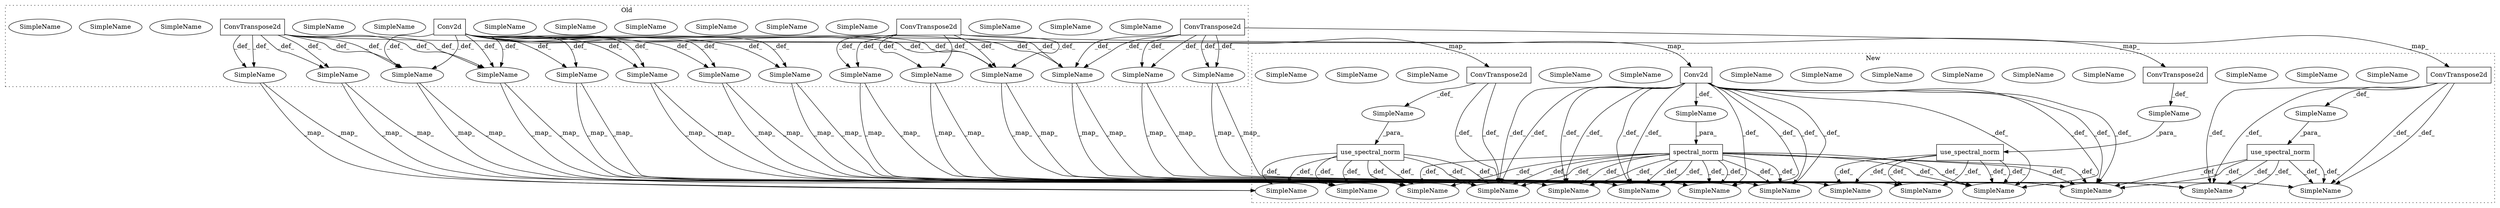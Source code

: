 digraph G {
subgraph cluster0 {
1 [label="ConvTranspose2d" a="32" s="14336,14379" l="16,1" shape="box"];
3 [label="SimpleName" a="42" s="14627" l="5" shape="ellipse"];
6 [label="SimpleName" a="42" s="14627" l="5" shape="ellipse"];
7 [label="SimpleName" a="42" s="14438" l="2" shape="ellipse"];
10 [label="SimpleName" a="42" s="14438" l="2" shape="ellipse"];
11 [label="SimpleName" a="42" s="14320" l="6" shape="ellipse"];
14 [label="SimpleName" a="42" s="14320" l="6" shape="ellipse"];
20 [label="Conv2d" a="32" s="13408,13438" l="7,1" shape="box"];
21 [label="SimpleName" a="42" s="14051" l="5" shape="ellipse"];
24 [label="SimpleName" a="42" s="14051" l="5" shape="ellipse"];
26 [label="SimpleName" a="42" s="14198" l="4" shape="ellipse"];
29 [label="SimpleName" a="42" s="14198" l="4" shape="ellipse"];
30 [label="SimpleName" a="42" s="13968" l="4" shape="ellipse"];
33 [label="SimpleName" a="42" s="13968" l="4" shape="ellipse"];
34 [label="SimpleName" a="42" s="14388" l="4" shape="ellipse"];
37 [label="SimpleName" a="42" s="14388" l="4" shape="ellipse"];
38 [label="SimpleName" a="42" s="14281" l="5" shape="ellipse"];
41 [label="SimpleName" a="42" s="14281" l="5" shape="ellipse"];
42 [label="SimpleName" a="42" s="13390" l="8" shape="ellipse"];
45 [label="SimpleName" a="42" s="13390" l="8" shape="ellipse"];
46 [label="ConvTranspose2d" a="32" s="14150,14189" l="16,1" shape="box"];
48 [label="SimpleName" a="42" s="14239" l="2" shape="ellipse"];
51 [label="SimpleName" a="42" s="14239" l="2" shape="ellipse"];
52 [label="SimpleName" a="42" s="14134" l="6" shape="ellipse"];
55 [label="SimpleName" a="42" s="14134" l="6" shape="ellipse"];
56 [label="ConvTranspose2d" a="32" s="13916,13959" l="16,1" shape="box"];
58 [label="SimpleName" a="42" s="14000" l="2" shape="ellipse"];
61 [label="SimpleName" a="42" s="14000" l="2" shape="ellipse"];
62 [label="SimpleName" a="42" s="13900" l="6" shape="ellipse"];
65 [label="SimpleName" a="42" s="13900" l="6" shape="ellipse"];
68 [label="SimpleName" a="42" s="14522" l="5" shape="ellipse"];
71 [label="SimpleName" a="42" s="14522" l="5" shape="ellipse"];
label = "Old";
style="dotted";
}
subgraph cluster1 {
2 [label="ConvTranspose2d" a="32" s="15286,15329" l="16,1" shape="box"];
4 [label="SimpleName" a="42" s="15596" l="5" shape="ellipse"];
5 [label="SimpleName" a="42" s="15596" l="5" shape="ellipse"];
8 [label="SimpleName" a="42" s="15407" l="2" shape="ellipse"];
9 [label="SimpleName" a="42" s="15407" l="2" shape="ellipse"];
12 [label="SimpleName" a="42" s="15252" l="6" shape="ellipse"];
13 [label="SimpleName" a="42" s="15252" l="6" shape="ellipse"];
15 [label="use_spectral_norm" a="32" s="15259,15348" l="18,1" shape="box"];
16 [label="SimpleName" a="42" s="" l="" shape="ellipse"];
17 [label="spectral_norm" a="32" s="14224,14296" l="14,1" shape="box"];
18 [label="SimpleName" a="42" s="" l="" shape="ellipse"];
19 [label="Conv2d" a="32" s="14247,14277" l="7,1" shape="box"];
22 [label="SimpleName" a="42" s="14946" l="5" shape="ellipse"];
23 [label="SimpleName" a="42" s="14946" l="5" shape="ellipse"];
25 [label="use_spectral_norm" a="32" s="14765,14854" l="18,1" shape="box"];
27 [label="SimpleName" a="42" s="15130" l="4" shape="ellipse"];
28 [label="SimpleName" a="42" s="15130" l="4" shape="ellipse"];
31 [label="SimpleName" a="42" s="14863" l="4" shape="ellipse"];
32 [label="SimpleName" a="42" s="14863" l="4" shape="ellipse"];
35 [label="SimpleName" a="42" s="15357" l="4" shape="ellipse"];
36 [label="SimpleName" a="42" s="15357" l="4" shape="ellipse"];
39 [label="SimpleName" a="42" s="15213" l="5" shape="ellipse"];
40 [label="SimpleName" a="42" s="15213" l="5" shape="ellipse"];
43 [label="SimpleName" a="42" s="14215" l="8" shape="ellipse"];
44 [label="SimpleName" a="42" s="14215" l="8" shape="ellipse"];
47 [label="ConvTranspose2d" a="32" s="15063,15102" l="16,1" shape="box"];
49 [label="SimpleName" a="42" s="15171" l="2" shape="ellipse"];
50 [label="SimpleName" a="42" s="15171" l="2" shape="ellipse"];
53 [label="SimpleName" a="42" s="15029" l="6" shape="ellipse"];
54 [label="SimpleName" a="42" s="15029" l="6" shape="ellipse"];
57 [label="ConvTranspose2d" a="32" s="14792,14835" l="16,1" shape="box"];
59 [label="SimpleName" a="42" s="14895" l="2" shape="ellipse"];
60 [label="SimpleName" a="42" s="14895" l="2" shape="ellipse"];
63 [label="SimpleName" a="42" s="14758" l="6" shape="ellipse"];
64 [label="SimpleName" a="42" s="14758" l="6" shape="ellipse"];
66 [label="use_spectral_norm" a="32" s="15036,15121" l="18,1" shape="box"];
67 [label="SimpleName" a="42" s="" l="" shape="ellipse"];
69 [label="SimpleName" a="42" s="15491" l="5" shape="ellipse"];
70 [label="SimpleName" a="42" s="15491" l="5" shape="ellipse"];
72 [label="SimpleName" a="42" s="" l="" shape="ellipse"];
label = "New";
style="dotted";
}
1 -> 71 [label="_def_"];
1 -> 10 [label="_def_"];
1 -> 10 [label="_def_"];
1 -> 14 [label="_def_"];
1 -> 6 [label="_def_"];
1 -> 2 [label="_map_"];
1 -> 6 [label="_def_"];
1 -> 14 [label="_def_"];
1 -> 71 [label="_def_"];
2 -> 70 [label="_def_"];
2 -> 16 [label="_def_"];
2 -> 70 [label="_def_"];
6 -> 5 [label="_map_"];
6 -> 5 [label="_map_"];
10 -> 9 [label="_map_"];
10 -> 9 [label="_map_"];
14 -> 13 [label="_map_"];
14 -> 13 [label="_map_"];
15 -> 9 [label="_def_"];
15 -> 70 [label="_def_"];
15 -> 5 [label="_def_"];
15 -> 9 [label="_def_"];
15 -> 13 [label="_def_"];
15 -> 5 [label="_def_"];
15 -> 70 [label="_def_"];
15 -> 13 [label="_def_"];
16 -> 15 [label="_para_"];
17 -> 28 [label="_def_"];
17 -> 5 [label="_def_"];
17 -> 44 [label="_def_"];
17 -> 32 [label="_def_"];
17 -> 40 [label="_def_"];
17 -> 36 [label="_def_"];
17 -> 23 [label="_def_"];
17 -> 36 [label="_def_"];
17 -> 28 [label="_def_"];
17 -> 32 [label="_def_"];
17 -> 70 [label="_def_"];
17 -> 40 [label="_def_"];
17 -> 70 [label="_def_"];
17 -> 44 [label="_def_"];
17 -> 5 [label="_def_"];
17 -> 23 [label="_def_"];
18 -> 17 [label="_para_"];
19 -> 44 [label="_def_"];
19 -> 28 [label="_def_"];
19 -> 70 [label="_def_"];
19 -> 44 [label="_def_"];
19 -> 18 [label="_def_"];
19 -> 28 [label="_def_"];
19 -> 36 [label="_def_"];
19 -> 36 [label="_def_"];
19 -> 23 [label="_def_"];
19 -> 23 [label="_def_"];
19 -> 32 [label="_def_"];
19 -> 32 [label="_def_"];
19 -> 40 [label="_def_"];
19 -> 40 [label="_def_"];
19 -> 70 [label="_def_"];
20 -> 19 [label="_map_"];
20 -> 29 [label="_def_"];
20 -> 24 [label="_def_"];
20 -> 71 [label="_def_"];
20 -> 37 [label="_def_"];
20 -> 24 [label="_def_"];
20 -> 6 [label="_def_"];
20 -> 33 [label="_def_"];
20 -> 41 [label="_def_"];
20 -> 45 [label="_def_"];
20 -> 71 [label="_def_"];
20 -> 45 [label="_def_"];
20 -> 6 [label="_def_"];
20 -> 33 [label="_def_"];
20 -> 29 [label="_def_"];
20 -> 37 [label="_def_"];
20 -> 41 [label="_def_"];
24 -> 23 [label="_map_"];
24 -> 23 [label="_map_"];
25 -> 23 [label="_def_"];
25 -> 60 [label="_def_"];
25 -> 60 [label="_def_"];
25 -> 64 [label="_def_"];
25 -> 23 [label="_def_"];
25 -> 64 [label="_def_"];
29 -> 28 [label="_map_"];
29 -> 28 [label="_map_"];
33 -> 32 [label="_map_"];
33 -> 32 [label="_map_"];
37 -> 36 [label="_map_"];
37 -> 36 [label="_map_"];
41 -> 40 [label="_map_"];
41 -> 40 [label="_map_"];
45 -> 44 [label="_map_"];
45 -> 44 [label="_map_"];
46 -> 55 [label="_def_"];
46 -> 41 [label="_def_"];
46 -> 47 [label="_map_"];
46 -> 41 [label="_def_"];
46 -> 51 [label="_def_"];
46 -> 51 [label="_def_"];
46 -> 55 [label="_def_"];
47 -> 72 [label="_def_"];
51 -> 50 [label="_map_"];
51 -> 50 [label="_map_"];
55 -> 54 [label="_map_"];
55 -> 54 [label="_map_"];
56 -> 24 [label="_def_"];
56 -> 61 [label="_def_"];
56 -> 65 [label="_def_"];
56 -> 65 [label="_def_"];
56 -> 57 [label="_map_"];
56 -> 61 [label="_def_"];
56 -> 24 [label="_def_"];
57 -> 64 [label="_def_"];
57 -> 60 [label="_def_"];
57 -> 60 [label="_def_"];
57 -> 64 [label="_def_"];
57 -> 67 [label="_def_"];
61 -> 60 [label="_map_"];
61 -> 60 [label="_map_"];
65 -> 64 [label="_map_"];
65 -> 64 [label="_map_"];
66 -> 40 [label="_def_"];
66 -> 40 [label="_def_"];
66 -> 50 [label="_def_"];
66 -> 54 [label="_def_"];
66 -> 54 [label="_def_"];
66 -> 50 [label="_def_"];
67 -> 25 [label="_para_"];
71 -> 70 [label="_map_"];
71 -> 70 [label="_map_"];
72 -> 66 [label="_para_"];
}